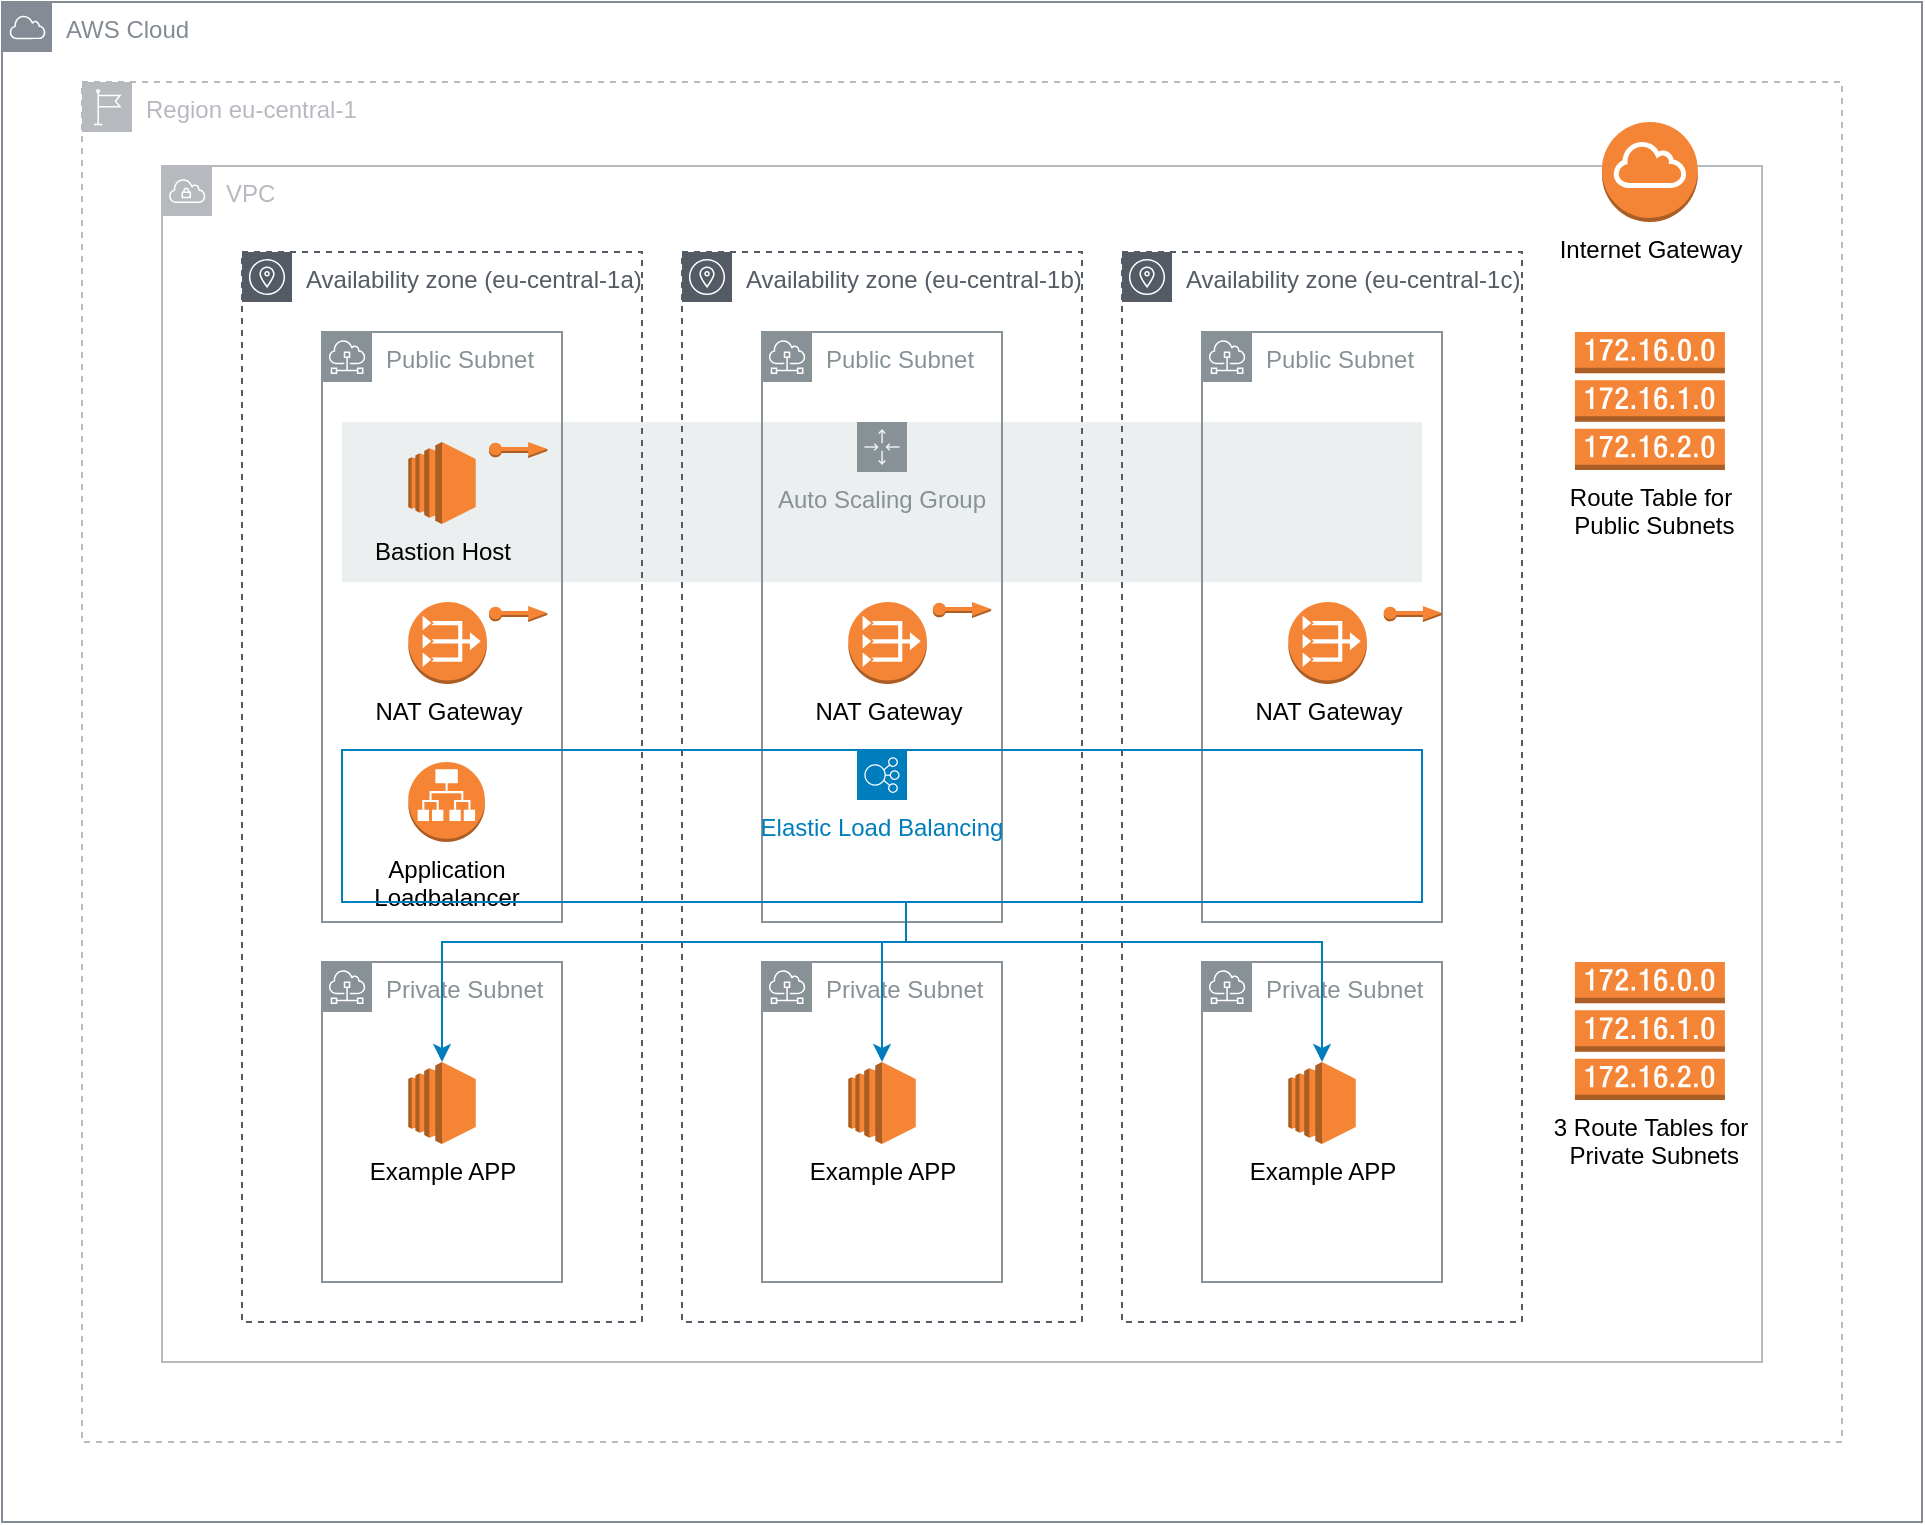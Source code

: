 <mxfile version="14.5.1" type="device"><diagram id="01RKOXSRMU0fLRbqLjaQ" name="CloudFormation Demo"><mxGraphModel dx="976" dy="743" grid="1" gridSize="10" guides="1" tooltips="1" connect="1" arrows="1" fold="1" page="1" pageScale="1" pageWidth="1169" pageHeight="827" math="0" shadow="0"><root><mxCell id="0"/><mxCell id="1" parent="0"/><mxCell id="jbHwceMh3oym6G-DXxnP-14" value="AWS Cloud" style="outlineConnect=0;gradientColor=none;html=1;whiteSpace=wrap;fontSize=12;fontStyle=0;shape=mxgraph.aws4.group;grIcon=mxgraph.aws4.group_aws_cloud;strokeColor=#858B94;fillColor=none;verticalAlign=top;align=left;spacingLeft=30;fontColor=#858B94;dashed=0;" parent="1" vertex="1"><mxGeometry x="40" y="40" width="960" height="760" as="geometry"/></mxCell><mxCell id="jbHwceMh3oym6G-DXxnP-15" value="Region eu-central-1" style="outlineConnect=0;gradientColor=none;html=1;whiteSpace=wrap;fontSize=12;fontStyle=0;shape=mxgraph.aws4.group;grIcon=mxgraph.aws4.group_region;strokeColor=#B6BABF;fillColor=none;verticalAlign=top;align=left;spacingLeft=30;fontColor=#B6BABF;dashed=1;" parent="1" vertex="1"><mxGeometry x="80" y="80" width="880" height="680" as="geometry"/></mxCell><mxCell id="jbHwceMh3oym6G-DXxnP-16" value="VPC" style="outlineConnect=0;gradientColor=none;html=1;whiteSpace=wrap;fontSize=12;fontStyle=0;shape=mxgraph.aws4.group;grIcon=mxgraph.aws4.group_vpc;strokeColor=#B6BABF;fillColor=none;verticalAlign=top;align=left;spacingLeft=30;fontColor=#B6BABF;dashed=0;" parent="1" vertex="1"><mxGeometry x="120" y="122" width="800" height="598" as="geometry"/></mxCell><mxCell id="vcGRN2BGfS7ui9ECPgx1-3" value="Auto Scaling Group" style="outlineConnect=0;gradientColor=none;html=1;whiteSpace=wrap;fontSize=12;fontStyle=0;shape=mxgraph.aws4.groupCenter;grIcon=mxgraph.aws4.group_auto_scaling_group;grStroke=0;strokeColor=#879196;fillColor=#ECEFEF;verticalAlign=top;align=center;fontColor=#879196;dashed=0;spacingTop=25;" parent="1" vertex="1"><mxGeometry x="210" y="250" width="540" height="80" as="geometry"/></mxCell><mxCell id="jbHwceMh3oym6G-DXxnP-18" value="Availability zone (eu-central-1a)" style="outlineConnect=0;gradientColor=none;html=1;whiteSpace=wrap;fontSize=12;fontStyle=0;shape=mxgraph.aws4.group;grIcon=mxgraph.aws4.group_availability_zone;strokeColor=#545B64;fillColor=none;verticalAlign=top;align=left;spacingLeft=30;fontColor=#545B64;dashed=1;" parent="1" vertex="1"><mxGeometry x="160" y="165" width="200" height="535" as="geometry"/></mxCell><mxCell id="jbHwceMh3oym6G-DXxnP-12" value="Public Subnet" style="outlineConnect=0;gradientColor=none;html=1;whiteSpace=wrap;fontSize=12;fontStyle=0;shape=mxgraph.aws4.group;grIcon=mxgraph.aws4.group_subnet;strokeColor=#879196;fillColor=none;verticalAlign=top;align=left;spacingLeft=30;fontColor=#879196;dashed=0;" parent="1" vertex="1"><mxGeometry x="200" y="205" width="120" height="295" as="geometry"/></mxCell><mxCell id="jbHwceMh3oym6G-DXxnP-8" value="NAT Gateway" style="outlineConnect=0;dashed=0;verticalLabelPosition=bottom;verticalAlign=top;align=center;html=1;shape=mxgraph.aws3.vpc_nat_gateway;fillColor=#F58536;gradientColor=none;" parent="1" vertex="1"><mxGeometry x="243.15" y="340" width="39.29" height="41" as="geometry"/></mxCell><mxCell id="jbHwceMh3oym6G-DXxnP-19" value="Private Subnet" style="outlineConnect=0;gradientColor=none;html=1;whiteSpace=wrap;fontSize=12;fontStyle=0;shape=mxgraph.aws4.group;grIcon=mxgraph.aws4.group_subnet;strokeColor=#879196;fillColor=none;verticalAlign=top;align=left;spacingLeft=30;fontColor=#879196;dashed=0;" parent="1" vertex="1"><mxGeometry x="200" y="520" width="120" height="160" as="geometry"/></mxCell><mxCell id="jbHwceMh3oym6G-DXxnP-20" value="Bastion Host" style="outlineConnect=0;dashed=0;verticalLabelPosition=bottom;verticalAlign=top;align=center;html=1;shape=mxgraph.aws3.ec2;fillColor=#F58534;gradientColor=none;" parent="1" vertex="1"><mxGeometry x="243.14" y="260" width="33.72" height="41" as="geometry"/></mxCell><mxCell id="jbHwceMh3oym6G-DXxnP-21" value="Application&lt;br&gt;Loadbalancer" style="outlineConnect=0;dashed=0;verticalLabelPosition=bottom;verticalAlign=top;align=center;html=1;shape=mxgraph.aws3.application_load_balancer;fillColor=#F58534;gradientColor=none;" parent="1" vertex="1"><mxGeometry x="243.15" y="420" width="38.33" height="40" as="geometry"/></mxCell><mxCell id="vcGRN2BGfS7ui9ECPgx1-10" value="Example APP" style="outlineConnect=0;dashed=0;verticalLabelPosition=bottom;verticalAlign=top;align=center;html=1;shape=mxgraph.aws3.ec2;fillColor=#F58534;gradientColor=none;" parent="1" vertex="1"><mxGeometry x="243.15" y="570" width="33.72" height="41" as="geometry"/></mxCell><mxCell id="vcGRN2BGfS7ui9ECPgx1-11" value="Availability zone (eu-central-1b)" style="outlineConnect=0;gradientColor=none;html=1;whiteSpace=wrap;fontSize=12;fontStyle=0;shape=mxgraph.aws4.group;grIcon=mxgraph.aws4.group_availability_zone;strokeColor=#545B64;fillColor=none;verticalAlign=top;align=left;spacingLeft=30;fontColor=#545B64;dashed=1;" parent="1" vertex="1"><mxGeometry x="380" y="165" width="200" height="535" as="geometry"/></mxCell><mxCell id="vcGRN2BGfS7ui9ECPgx1-12" value="Public Subnet" style="outlineConnect=0;gradientColor=none;html=1;whiteSpace=wrap;fontSize=12;fontStyle=0;shape=mxgraph.aws4.group;grIcon=mxgraph.aws4.group_subnet;strokeColor=#879196;fillColor=none;verticalAlign=top;align=left;spacingLeft=30;fontColor=#879196;dashed=0;" parent="1" vertex="1"><mxGeometry x="420" y="205" width="120" height="295" as="geometry"/></mxCell><mxCell id="vcGRN2BGfS7ui9ECPgx1-13" value="NAT Gateway" style="outlineConnect=0;dashed=0;verticalLabelPosition=bottom;verticalAlign=top;align=center;html=1;shape=mxgraph.aws3.vpc_nat_gateway;fillColor=#F58536;gradientColor=none;" parent="1" vertex="1"><mxGeometry x="463.15" y="340" width="39.29" height="41" as="geometry"/></mxCell><mxCell id="vcGRN2BGfS7ui9ECPgx1-14" value="Private Subnet" style="outlineConnect=0;gradientColor=none;html=1;whiteSpace=wrap;fontSize=12;fontStyle=0;shape=mxgraph.aws4.group;grIcon=mxgraph.aws4.group_subnet;strokeColor=#879196;fillColor=none;verticalAlign=top;align=left;spacingLeft=30;fontColor=#879196;dashed=0;" parent="1" vertex="1"><mxGeometry x="420" y="520" width="120" height="160" as="geometry"/></mxCell><mxCell id="vcGRN2BGfS7ui9ECPgx1-17" value="Example APP" style="outlineConnect=0;dashed=0;verticalLabelPosition=bottom;verticalAlign=top;align=center;html=1;shape=mxgraph.aws3.ec2;fillColor=#F58534;gradientColor=none;" parent="1" vertex="1"><mxGeometry x="463.15" y="570" width="33.72" height="41" as="geometry"/></mxCell><mxCell id="vcGRN2BGfS7ui9ECPgx1-18" value="Availability zone (eu-central-1c)" style="outlineConnect=0;gradientColor=none;html=1;whiteSpace=wrap;fontSize=12;fontStyle=0;shape=mxgraph.aws4.group;grIcon=mxgraph.aws4.group_availability_zone;strokeColor=#545B64;fillColor=none;verticalAlign=top;align=left;spacingLeft=30;fontColor=#545B64;dashed=1;" parent="1" vertex="1"><mxGeometry x="600" y="165" width="200" height="535" as="geometry"/></mxCell><mxCell id="vcGRN2BGfS7ui9ECPgx1-19" value="Public Subnet" style="outlineConnect=0;gradientColor=none;html=1;whiteSpace=wrap;fontSize=12;fontStyle=0;shape=mxgraph.aws4.group;grIcon=mxgraph.aws4.group_subnet;strokeColor=#879196;fillColor=none;verticalAlign=top;align=left;spacingLeft=30;fontColor=#879196;dashed=0;" parent="1" vertex="1"><mxGeometry x="640" y="205" width="120" height="295" as="geometry"/></mxCell><mxCell id="vcGRN2BGfS7ui9ECPgx1-20" value="NAT Gateway" style="outlineConnect=0;dashed=0;verticalLabelPosition=bottom;verticalAlign=top;align=center;html=1;shape=mxgraph.aws3.vpc_nat_gateway;fillColor=#F58536;gradientColor=none;" parent="1" vertex="1"><mxGeometry x="683.15" y="340" width="39.29" height="41" as="geometry"/></mxCell><mxCell id="vcGRN2BGfS7ui9ECPgx1-21" value="Private Subnet" style="outlineConnect=0;gradientColor=none;html=1;whiteSpace=wrap;fontSize=12;fontStyle=0;shape=mxgraph.aws4.group;grIcon=mxgraph.aws4.group_subnet;strokeColor=#879196;fillColor=none;verticalAlign=top;align=left;spacingLeft=30;fontColor=#879196;dashed=0;" parent="1" vertex="1"><mxGeometry x="640" y="520" width="120" height="160" as="geometry"/></mxCell><mxCell id="vcGRN2BGfS7ui9ECPgx1-24" value="Example APP" style="outlineConnect=0;dashed=0;verticalLabelPosition=bottom;verticalAlign=top;align=center;html=1;shape=mxgraph.aws3.ec2;fillColor=#F58534;gradientColor=none;" parent="1" vertex="1"><mxGeometry x="683.15" y="570" width="33.72" height="41" as="geometry"/></mxCell><mxCell id="TxJIYR5aGZtWIjpxQVzO-1" value="" style="outlineConnect=0;dashed=0;verticalLabelPosition=bottom;verticalAlign=top;align=center;html=1;shape=mxgraph.aws3.elastic_ip;fillColor=#F58534;gradientColor=none;strokeColor=#000000;" parent="1" vertex="1"><mxGeometry x="283.5" y="342" width="29.14" height="8" as="geometry"/></mxCell><mxCell id="TxJIYR5aGZtWIjpxQVzO-2" value="" style="outlineConnect=0;dashed=0;verticalLabelPosition=bottom;verticalAlign=top;align=center;html=1;shape=mxgraph.aws3.elastic_ip;fillColor=#F58534;gradientColor=none;strokeColor=#000000;" parent="1" vertex="1"><mxGeometry x="505.43" y="340" width="29.14" height="8" as="geometry"/></mxCell><mxCell id="TxJIYR5aGZtWIjpxQVzO-3" value="" style="outlineConnect=0;dashed=0;verticalLabelPosition=bottom;verticalAlign=top;align=center;html=1;shape=mxgraph.aws3.elastic_ip;fillColor=#F58534;gradientColor=none;strokeColor=#000000;" parent="1" vertex="1"><mxGeometry x="730.86" y="342" width="29.14" height="8" as="geometry"/></mxCell><mxCell id="TxJIYR5aGZtWIjpxQVzO-4" value="" style="outlineConnect=0;dashed=0;verticalLabelPosition=bottom;verticalAlign=top;align=center;html=1;shape=mxgraph.aws3.elastic_ip;fillColor=#F58534;gradientColor=none;strokeColor=#000000;" parent="1" vertex="1"><mxGeometry x="283.5" y="260" width="29.14" height="8" as="geometry"/></mxCell><mxCell id="TxJIYR5aGZtWIjpxQVzO-14" value="" style="edgeStyle=orthogonalEdgeStyle;rounded=0;orthogonalLoop=1;jettySize=auto;html=1;entryX=0.5;entryY=0;entryDx=0;entryDy=0;entryPerimeter=0;strokeColor=#007DBC;" parent="1" source="TxJIYR5aGZtWIjpxQVzO-16" target="vcGRN2BGfS7ui9ECPgx1-10" edge="1"><mxGeometry relative="1" as="geometry"><mxPoint x="260" y="470" as="sourcePoint"/><mxPoint x="521.48" y="460" as="targetPoint"/><Array as="points"><mxPoint x="492" y="510"/><mxPoint x="260" y="510"/></Array></mxGeometry></mxCell><mxCell id="TxJIYR5aGZtWIjpxQVzO-18" value="" style="edgeStyle=orthogonalEdgeStyle;rounded=0;orthogonalLoop=1;jettySize=auto;html=1;entryX=0.5;entryY=0;entryDx=0;entryDy=0;entryPerimeter=0;strokeColor=#007DBC;" parent="1" target="vcGRN2BGfS7ui9ECPgx1-17" edge="1"><mxGeometry relative="1" as="geometry"><mxPoint x="480" y="510" as="sourcePoint"/><Array as="points"><mxPoint x="480" y="520"/><mxPoint x="480" y="520"/></Array></mxGeometry></mxCell><mxCell id="TxJIYR5aGZtWIjpxQVzO-16" value="Elastic Load Balancing" style="outlineConnect=0;gradientColor=none;html=1;whiteSpace=wrap;fontSize=12;fontStyle=0;shape=mxgraph.aws4.groupCenter;grIcon=mxgraph.aws4.group_elastic_load_balancing;grStroke=1;strokeColor=#007DBC;fillColor=none;verticalAlign=top;align=center;fontColor=#007DBC;dashed=0;spacingTop=25;" parent="1" vertex="1"><mxGeometry x="210" y="414" width="540" height="76" as="geometry"/></mxCell><mxCell id="TxJIYR5aGZtWIjpxQVzO-19" value="" style="edgeStyle=orthogonalEdgeStyle;rounded=0;orthogonalLoop=1;jettySize=auto;html=1;entryX=0.5;entryY=0;entryDx=0;entryDy=0;entryPerimeter=0;strokeColor=#007DBC;" parent="1" source="TxJIYR5aGZtWIjpxQVzO-16" target="vcGRN2BGfS7ui9ECPgx1-24" edge="1"><mxGeometry relative="1" as="geometry"><mxPoint x="501.5" y="500" as="sourcePoint"/><mxPoint x="490.01" y="580" as="targetPoint"/><Array as="points"><mxPoint x="492" y="510"/><mxPoint x="700" y="510"/></Array></mxGeometry></mxCell><mxCell id="TxJIYR5aGZtWIjpxQVzO-20" value="Internet Gateway" style="outlineConnect=0;dashed=0;verticalLabelPosition=bottom;verticalAlign=top;align=center;html=1;shape=mxgraph.aws3.internet_gateway;fillColor=#F58536;gradientColor=none;strokeColor=#000000;" parent="1" vertex="1"><mxGeometry x="840" y="100" width="47.92" height="50" as="geometry"/></mxCell><mxCell id="TxJIYR5aGZtWIjpxQVzO-22" value="Route Table for&lt;br&gt;&amp;nbsp;Public Subnets" style="outlineConnect=0;dashed=0;verticalLabelPosition=bottom;verticalAlign=top;align=center;html=1;shape=mxgraph.aws3.route_table;fillColor=#F58536;gradientColor=none;strokeColor=#000000;" parent="1" vertex="1"><mxGeometry x="826.46" y="205" width="75" height="69" as="geometry"/></mxCell><mxCell id="TxJIYR5aGZtWIjpxQVzO-23" value="3 Route Tables for&lt;br&gt;&amp;nbsp;Private Subnets" style="outlineConnect=0;dashed=0;verticalLabelPosition=bottom;verticalAlign=top;align=center;html=1;shape=mxgraph.aws3.route_table;fillColor=#F58536;gradientColor=none;strokeColor=#000000;" parent="1" vertex="1"><mxGeometry x="826.46" y="520" width="75" height="69" as="geometry"/></mxCell></root></mxGraphModel></diagram></mxfile>